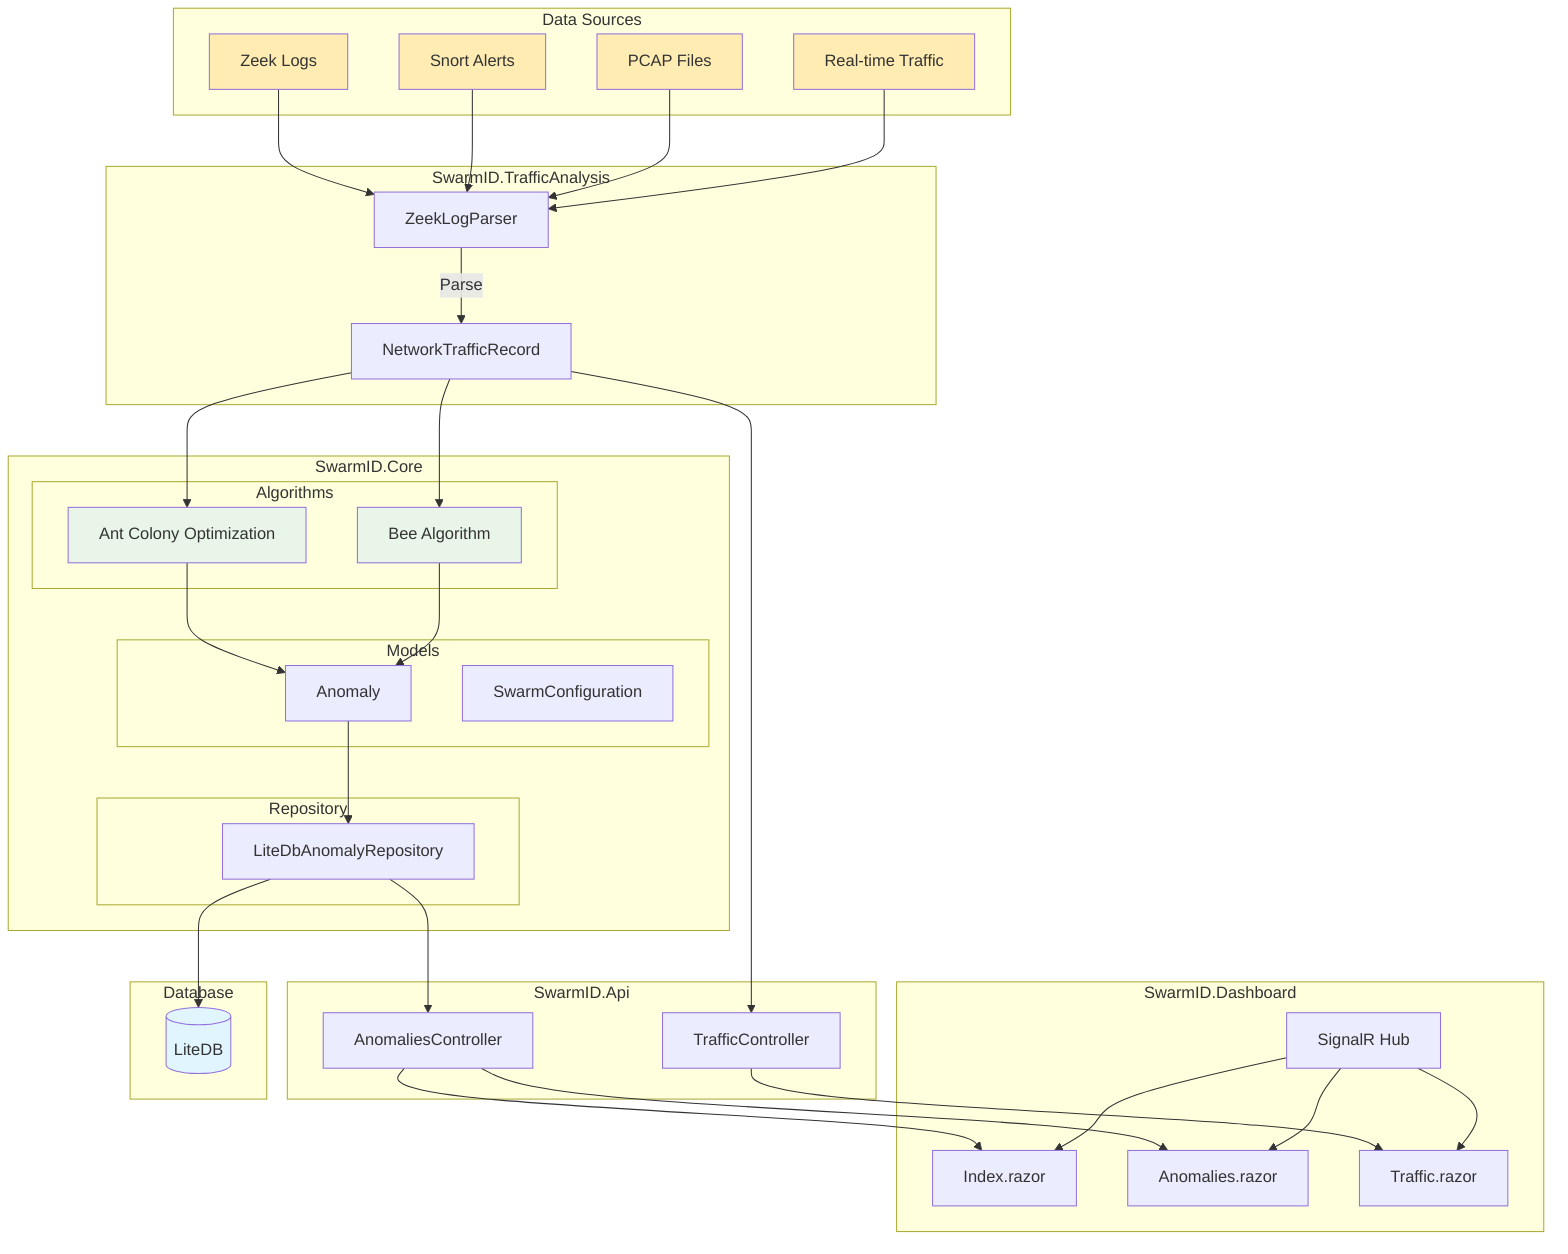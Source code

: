 graph TB
    subgraph "Data Sources"
        ZL[Zeek Logs]
        SA[Snort Alerts]
        PC[PCAP Files]
        RT[Real-time Traffic]
    end
    
    subgraph "SwarmID.TrafficAnalysis"
        TA[ZeekLogParser]
        TA --> |Parse| NTR[NetworkTrafficRecord]
    end
    
    subgraph "SwarmID.Core"
        subgraph "Algorithms"
            ACO[Ant Colony Optimization]
            BEE[Bee Algorithm]
        end
        
        subgraph "Models"
            ANOM[Anomaly]
            CONFIG[SwarmConfiguration]
        end
        
        subgraph "Repository"
            REPO[LiteDbAnomalyRepository]
        end
    end
    
    subgraph "SwarmID.Api"
        AC[AnomaliesController]
        TC[TrafficController]
    end
    
    subgraph "SwarmID.Dashboard"
        IDX[Index.razor]
        ANM[Anomalies.razor]
        TRF[Traffic.razor]
        SR[SignalR Hub]
    end
    
    subgraph "Database"
        DB[(LiteDB)]
    end
    
    ZL --> TA
    SA --> TA
    PC --> TA
    RT --> TA
    
    NTR --> ACO
    NTR --> BEE
    
    ACO --> ANOM
    BEE --> ANOM
    
    ANOM --> REPO
    REPO --> DB
    
    REPO --> AC
    NTR --> TC
    
    AC --> IDX
    AC --> ANM
    TC --> TRF
    
    SR --> IDX
    SR --> ANM
    SR --> TRF
    
    style ZL fill:#ffecb3
    style SA fill:#ffecb3
    style PC fill:#ffecb3
    style RT fill:#ffecb3
    style ACO fill:#e8f5e8
    style BEE fill:#e8f5e8
    style DB fill:#e1f5fe